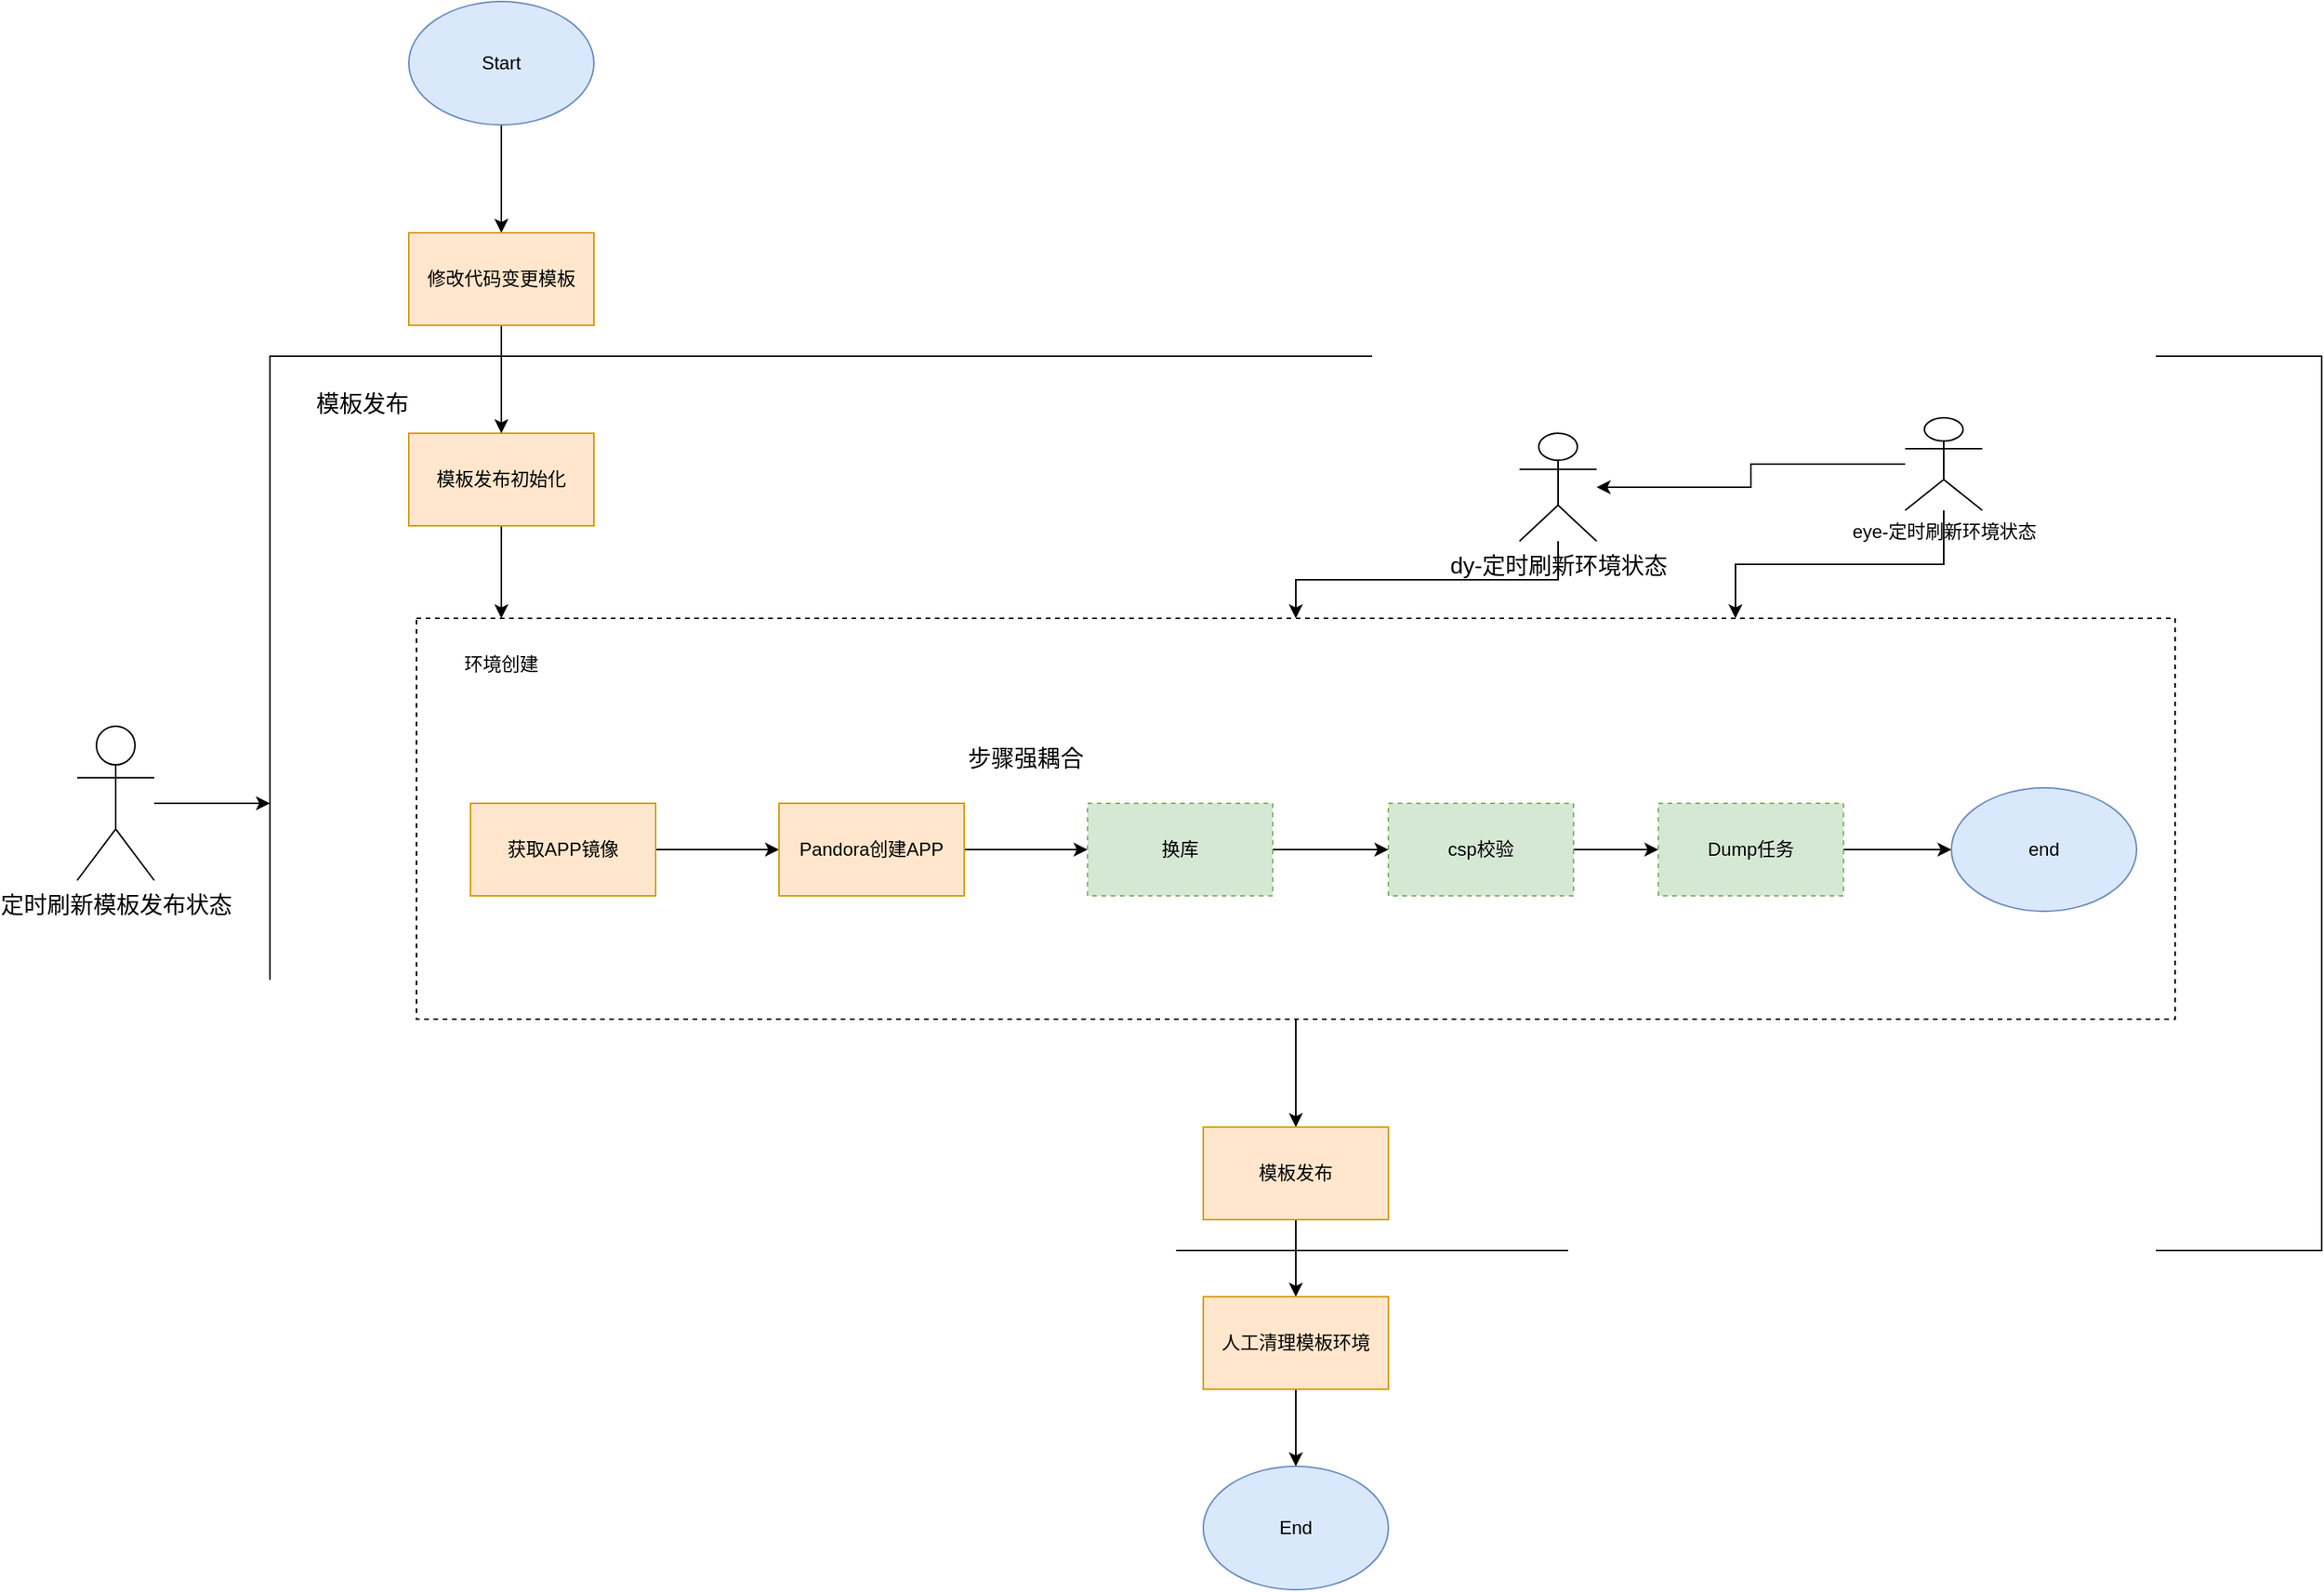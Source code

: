 <mxfile version="21.1.9" type="github">
  <diagram name="Page-1" id="l_DwLUGhMb3ssOaubkrQ">
    <mxGraphModel dx="2585" dy="933" grid="1" gridSize="10" guides="1" tooltips="1" connect="1" arrows="1" fold="1" page="1" pageScale="1" pageWidth="850" pageHeight="1100" math="0" shadow="0">
      <root>
        <mxCell id="0" />
        <mxCell id="1" parent="0" />
        <mxCell id="quawZ67CWL6LsrROZs2T-21" style="edgeStyle=orthogonalEdgeStyle;rounded=0;orthogonalLoop=1;jettySize=auto;html=1;exitX=1;exitY=0.5;exitDx=0;exitDy=0;entryX=0;entryY=0.5;entryDx=0;entryDy=0;" parent="1" source="quawZ67CWL6LsrROZs2T-3" target="quawZ67CWL6LsrROZs2T-5" edge="1">
          <mxGeometry relative="1" as="geometry" />
        </mxCell>
        <mxCell id="quawZ67CWL6LsrROZs2T-3" value="获取APP镜像" style="rounded=0;whiteSpace=wrap;html=1;fillColor=#ffe6cc;strokeColor=#d79b00;" parent="1" vertex="1">
          <mxGeometry x="-170" y="580" width="120" height="60" as="geometry" />
        </mxCell>
        <mxCell id="quawZ67CWL6LsrROZs2T-22" style="edgeStyle=orthogonalEdgeStyle;rounded=0;orthogonalLoop=1;jettySize=auto;html=1;exitX=1;exitY=0.5;exitDx=0;exitDy=0;entryX=0;entryY=0.5;entryDx=0;entryDy=0;" parent="1" source="quawZ67CWL6LsrROZs2T-5" target="quawZ67CWL6LsrROZs2T-8" edge="1">
          <mxGeometry relative="1" as="geometry" />
        </mxCell>
        <mxCell id="quawZ67CWL6LsrROZs2T-5" value="Pandora创建APP" style="rounded=0;whiteSpace=wrap;html=1;fillColor=#ffe6cc;strokeColor=#d79b00;" parent="1" vertex="1">
          <mxGeometry x="30" y="580" width="120" height="60" as="geometry" />
        </mxCell>
        <mxCell id="quawZ67CWL6LsrROZs2T-24" style="edgeStyle=orthogonalEdgeStyle;rounded=0;orthogonalLoop=1;jettySize=auto;html=1;exitX=1;exitY=0.5;exitDx=0;exitDy=0;" parent="1" source="quawZ67CWL6LsrROZs2T-6" target="quawZ67CWL6LsrROZs2T-7" edge="1">
          <mxGeometry relative="1" as="geometry" />
        </mxCell>
        <mxCell id="quawZ67CWL6LsrROZs2T-6" value="csp校验" style="rounded=0;whiteSpace=wrap;html=1;dashed=1;fillColor=#d5e8d4;strokeColor=#82b366;" parent="1" vertex="1">
          <mxGeometry x="425" y="580" width="120" height="60" as="geometry" />
        </mxCell>
        <mxCell id="quawZ67CWL6LsrROZs2T-26" value="" style="edgeStyle=orthogonalEdgeStyle;rounded=0;orthogonalLoop=1;jettySize=auto;html=1;" parent="1" source="quawZ67CWL6LsrROZs2T-7" target="quawZ67CWL6LsrROZs2T-25" edge="1">
          <mxGeometry relative="1" as="geometry" />
        </mxCell>
        <mxCell id="quawZ67CWL6LsrROZs2T-7" value="Dump任务" style="rounded=0;whiteSpace=wrap;html=1;dashed=1;fillColor=#d5e8d4;strokeColor=#82b366;" parent="1" vertex="1">
          <mxGeometry x="600" y="580" width="120" height="60" as="geometry" />
        </mxCell>
        <mxCell id="quawZ67CWL6LsrROZs2T-23" style="edgeStyle=orthogonalEdgeStyle;rounded=0;orthogonalLoop=1;jettySize=auto;html=1;exitX=1;exitY=0.5;exitDx=0;exitDy=0;" parent="1" source="quawZ67CWL6LsrROZs2T-8" target="quawZ67CWL6LsrROZs2T-6" edge="1">
          <mxGeometry relative="1" as="geometry" />
        </mxCell>
        <mxCell id="quawZ67CWL6LsrROZs2T-8" value="换库" style="rounded=0;whiteSpace=wrap;html=1;dashed=1;fillColor=#d5e8d4;strokeColor=#82b366;" parent="1" vertex="1">
          <mxGeometry x="230" y="580" width="120" height="60" as="geometry" />
        </mxCell>
        <mxCell id="quawZ67CWL6LsrROZs2T-30" value="" style="edgeStyle=orthogonalEdgeStyle;rounded=0;orthogonalLoop=1;jettySize=auto;html=1;" parent="1" source="quawZ67CWL6LsrROZs2T-9" target="quawZ67CWL6LsrROZs2T-18" edge="1">
          <mxGeometry relative="1" as="geometry" />
        </mxCell>
        <mxCell id="quawZ67CWL6LsrROZs2T-9" value="模板发布初始化" style="rounded=0;whiteSpace=wrap;html=1;fillColor=#ffe6cc;strokeColor=#d79b00;" parent="1" vertex="1">
          <mxGeometry x="-210" y="340" width="120" height="60" as="geometry" />
        </mxCell>
        <mxCell id="nYCDSFWQMsK9gUHKX8EJ-33" value="" style="edgeStyle=orthogonalEdgeStyle;rounded=0;orthogonalLoop=1;jettySize=auto;html=1;" edge="1" parent="1" source="quawZ67CWL6LsrROZs2T-15" target="nYCDSFWQMsK9gUHKX8EJ-28">
          <mxGeometry relative="1" as="geometry" />
        </mxCell>
        <mxCell id="quawZ67CWL6LsrROZs2T-15" value="Start" style="ellipse;whiteSpace=wrap;html=1;fillColor=#dae8fc;strokeColor=#6c8ebf;" parent="1" vertex="1">
          <mxGeometry x="-210" y="60" width="120" height="80" as="geometry" />
        </mxCell>
        <mxCell id="quawZ67CWL6LsrROZs2T-16" value="End" style="ellipse;whiteSpace=wrap;html=1;fillColor=#dae8fc;strokeColor=#6c8ebf;" parent="1" vertex="1">
          <mxGeometry x="305" y="1010" width="120" height="80" as="geometry" />
        </mxCell>
        <mxCell id="quawZ67CWL6LsrROZs2T-33" value="" style="edgeStyle=orthogonalEdgeStyle;rounded=0;orthogonalLoop=1;jettySize=auto;html=1;" parent="1" source="quawZ67CWL6LsrROZs2T-17" target="quawZ67CWL6LsrROZs2T-31" edge="1">
          <mxGeometry relative="1" as="geometry" />
        </mxCell>
        <mxCell id="quawZ67CWL6LsrROZs2T-17" value="" style="rounded=0;whiteSpace=wrap;html=1;strokeColor=default;fillColor=none;dashed=1;" parent="1" vertex="1">
          <mxGeometry x="-205" y="460" width="1140" height="260" as="geometry" />
        </mxCell>
        <mxCell id="quawZ67CWL6LsrROZs2T-18" value="环境创建" style="rounded=0;whiteSpace=wrap;html=1;fillColor=none;strokeColor=none;" parent="1" vertex="1">
          <mxGeometry x="-205" y="460" width="110" height="60" as="geometry" />
        </mxCell>
        <mxCell id="quawZ67CWL6LsrROZs2T-25" value="end" style="ellipse;whiteSpace=wrap;html=1;fillColor=#dae8fc;strokeColor=#6c8ebf;" parent="1" vertex="1">
          <mxGeometry x="790" y="570" width="120" height="80" as="geometry" />
        </mxCell>
        <mxCell id="nYCDSFWQMsK9gUHKX8EJ-4" value="" style="edgeStyle=orthogonalEdgeStyle;rounded=0;orthogonalLoop=1;jettySize=auto;html=1;" edge="1" parent="1" source="quawZ67CWL6LsrROZs2T-31" target="nYCDSFWQMsK9gUHKX8EJ-3">
          <mxGeometry relative="1" as="geometry" />
        </mxCell>
        <mxCell id="quawZ67CWL6LsrROZs2T-31" value="模板发布" style="rounded=0;whiteSpace=wrap;html=1;fillColor=#ffe6cc;strokeColor=#d79b00;" parent="1" vertex="1">
          <mxGeometry x="305" y="790" width="120" height="60" as="geometry" />
        </mxCell>
        <mxCell id="nYCDSFWQMsK9gUHKX8EJ-5" value="" style="edgeStyle=orthogonalEdgeStyle;rounded=0;orthogonalLoop=1;jettySize=auto;html=1;" edge="1" parent="1" source="nYCDSFWQMsK9gUHKX8EJ-3" target="quawZ67CWL6LsrROZs2T-16">
          <mxGeometry relative="1" as="geometry" />
        </mxCell>
        <mxCell id="nYCDSFWQMsK9gUHKX8EJ-3" value="人工清理模板环境" style="rounded=0;whiteSpace=wrap;html=1;fillColor=#ffe6cc;strokeColor=#d79b00;" vertex="1" parent="1">
          <mxGeometry x="305" y="900" width="120" height="60" as="geometry" />
        </mxCell>
        <mxCell id="nYCDSFWQMsK9gUHKX8EJ-14" value="" style="edgeStyle=orthogonalEdgeStyle;rounded=0;orthogonalLoop=1;jettySize=auto;html=1;" edge="1" parent="1" source="nYCDSFWQMsK9gUHKX8EJ-7" target="quawZ67CWL6LsrROZs2T-17">
          <mxGeometry relative="1" as="geometry" />
        </mxCell>
        <mxCell id="nYCDSFWQMsK9gUHKX8EJ-7" value="&lt;font style=&quot;font-size: 15px;&quot;&gt;dy-定时刷新环境状态&lt;/font&gt;" style="shape=umlActor;verticalLabelPosition=bottom;verticalAlign=top;html=1;outlineConnect=0;" vertex="1" parent="1">
          <mxGeometry x="510" y="340" width="50" height="70" as="geometry" />
        </mxCell>
        <mxCell id="nYCDSFWQMsK9gUHKX8EJ-18" style="edgeStyle=orthogonalEdgeStyle;rounded=0;orthogonalLoop=1;jettySize=auto;html=1;" edge="1" parent="1" source="nYCDSFWQMsK9gUHKX8EJ-10" target="nYCDSFWQMsK9gUHKX8EJ-16">
          <mxGeometry relative="1" as="geometry" />
        </mxCell>
        <mxCell id="nYCDSFWQMsK9gUHKX8EJ-10" value="&lt;font style=&quot;font-size: 15px;&quot;&gt;定时刷新模板发布状态&lt;/font&gt;" style="shape=umlActor;verticalLabelPosition=bottom;verticalAlign=top;html=1;" vertex="1" parent="1">
          <mxGeometry x="-425" y="530" width="50" height="100" as="geometry" />
        </mxCell>
        <mxCell id="nYCDSFWQMsK9gUHKX8EJ-16" value="" style="rounded=0;whiteSpace=wrap;html=1;fillColor=none;" vertex="1" parent="1">
          <mxGeometry x="-300" y="290" width="1330" height="580" as="geometry" />
        </mxCell>
        <mxCell id="nYCDSFWQMsK9gUHKX8EJ-24" style="edgeStyle=orthogonalEdgeStyle;rounded=0;orthogonalLoop=1;jettySize=auto;html=1;entryX=0.75;entryY=0;entryDx=0;entryDy=0;" edge="1" parent="1" source="nYCDSFWQMsK9gUHKX8EJ-23" target="quawZ67CWL6LsrROZs2T-17">
          <mxGeometry relative="1" as="geometry" />
        </mxCell>
        <mxCell id="nYCDSFWQMsK9gUHKX8EJ-27" style="edgeStyle=orthogonalEdgeStyle;rounded=0;orthogonalLoop=1;jettySize=auto;html=1;" edge="1" parent="1" source="nYCDSFWQMsK9gUHKX8EJ-23" target="nYCDSFWQMsK9gUHKX8EJ-7">
          <mxGeometry relative="1" as="geometry" />
        </mxCell>
        <mxCell id="nYCDSFWQMsK9gUHKX8EJ-23" value="eye-定时刷新环境状态" style="shape=umlActor;verticalLabelPosition=bottom;verticalAlign=top;html=1;" vertex="1" parent="1">
          <mxGeometry x="760" y="330" width="50" height="60" as="geometry" />
        </mxCell>
        <mxCell id="nYCDSFWQMsK9gUHKX8EJ-32" value="" style="edgeStyle=orthogonalEdgeStyle;rounded=0;orthogonalLoop=1;jettySize=auto;html=1;" edge="1" parent="1" source="nYCDSFWQMsK9gUHKX8EJ-28" target="quawZ67CWL6LsrROZs2T-9">
          <mxGeometry relative="1" as="geometry" />
        </mxCell>
        <mxCell id="nYCDSFWQMsK9gUHKX8EJ-28" value="修改代码变更模板" style="rounded=0;whiteSpace=wrap;html=1;fillColor=#ffe6cc;strokeColor=#d79b00;" vertex="1" parent="1">
          <mxGeometry x="-210" y="210" width="120" height="60" as="geometry" />
        </mxCell>
        <mxCell id="nYCDSFWQMsK9gUHKX8EJ-34" value="&lt;font style=&quot;font-size: 15px;&quot;&gt;步骤强耦合&lt;/font&gt;" style="rounded=0;whiteSpace=wrap;html=1;fillColor=none;strokeColor=none;" vertex="1" parent="1">
          <mxGeometry x="130" y="520" width="120" height="60" as="geometry" />
        </mxCell>
        <mxCell id="nYCDSFWQMsK9gUHKX8EJ-37" value="&lt;font style=&quot;font-size: 15px;&quot;&gt;模板发布&lt;/font&gt;" style="rounded=0;whiteSpace=wrap;html=1;fillColor=none;strokeColor=none;" vertex="1" parent="1">
          <mxGeometry x="-300" y="290" width="120" height="60" as="geometry" />
        </mxCell>
      </root>
    </mxGraphModel>
  </diagram>
</mxfile>
